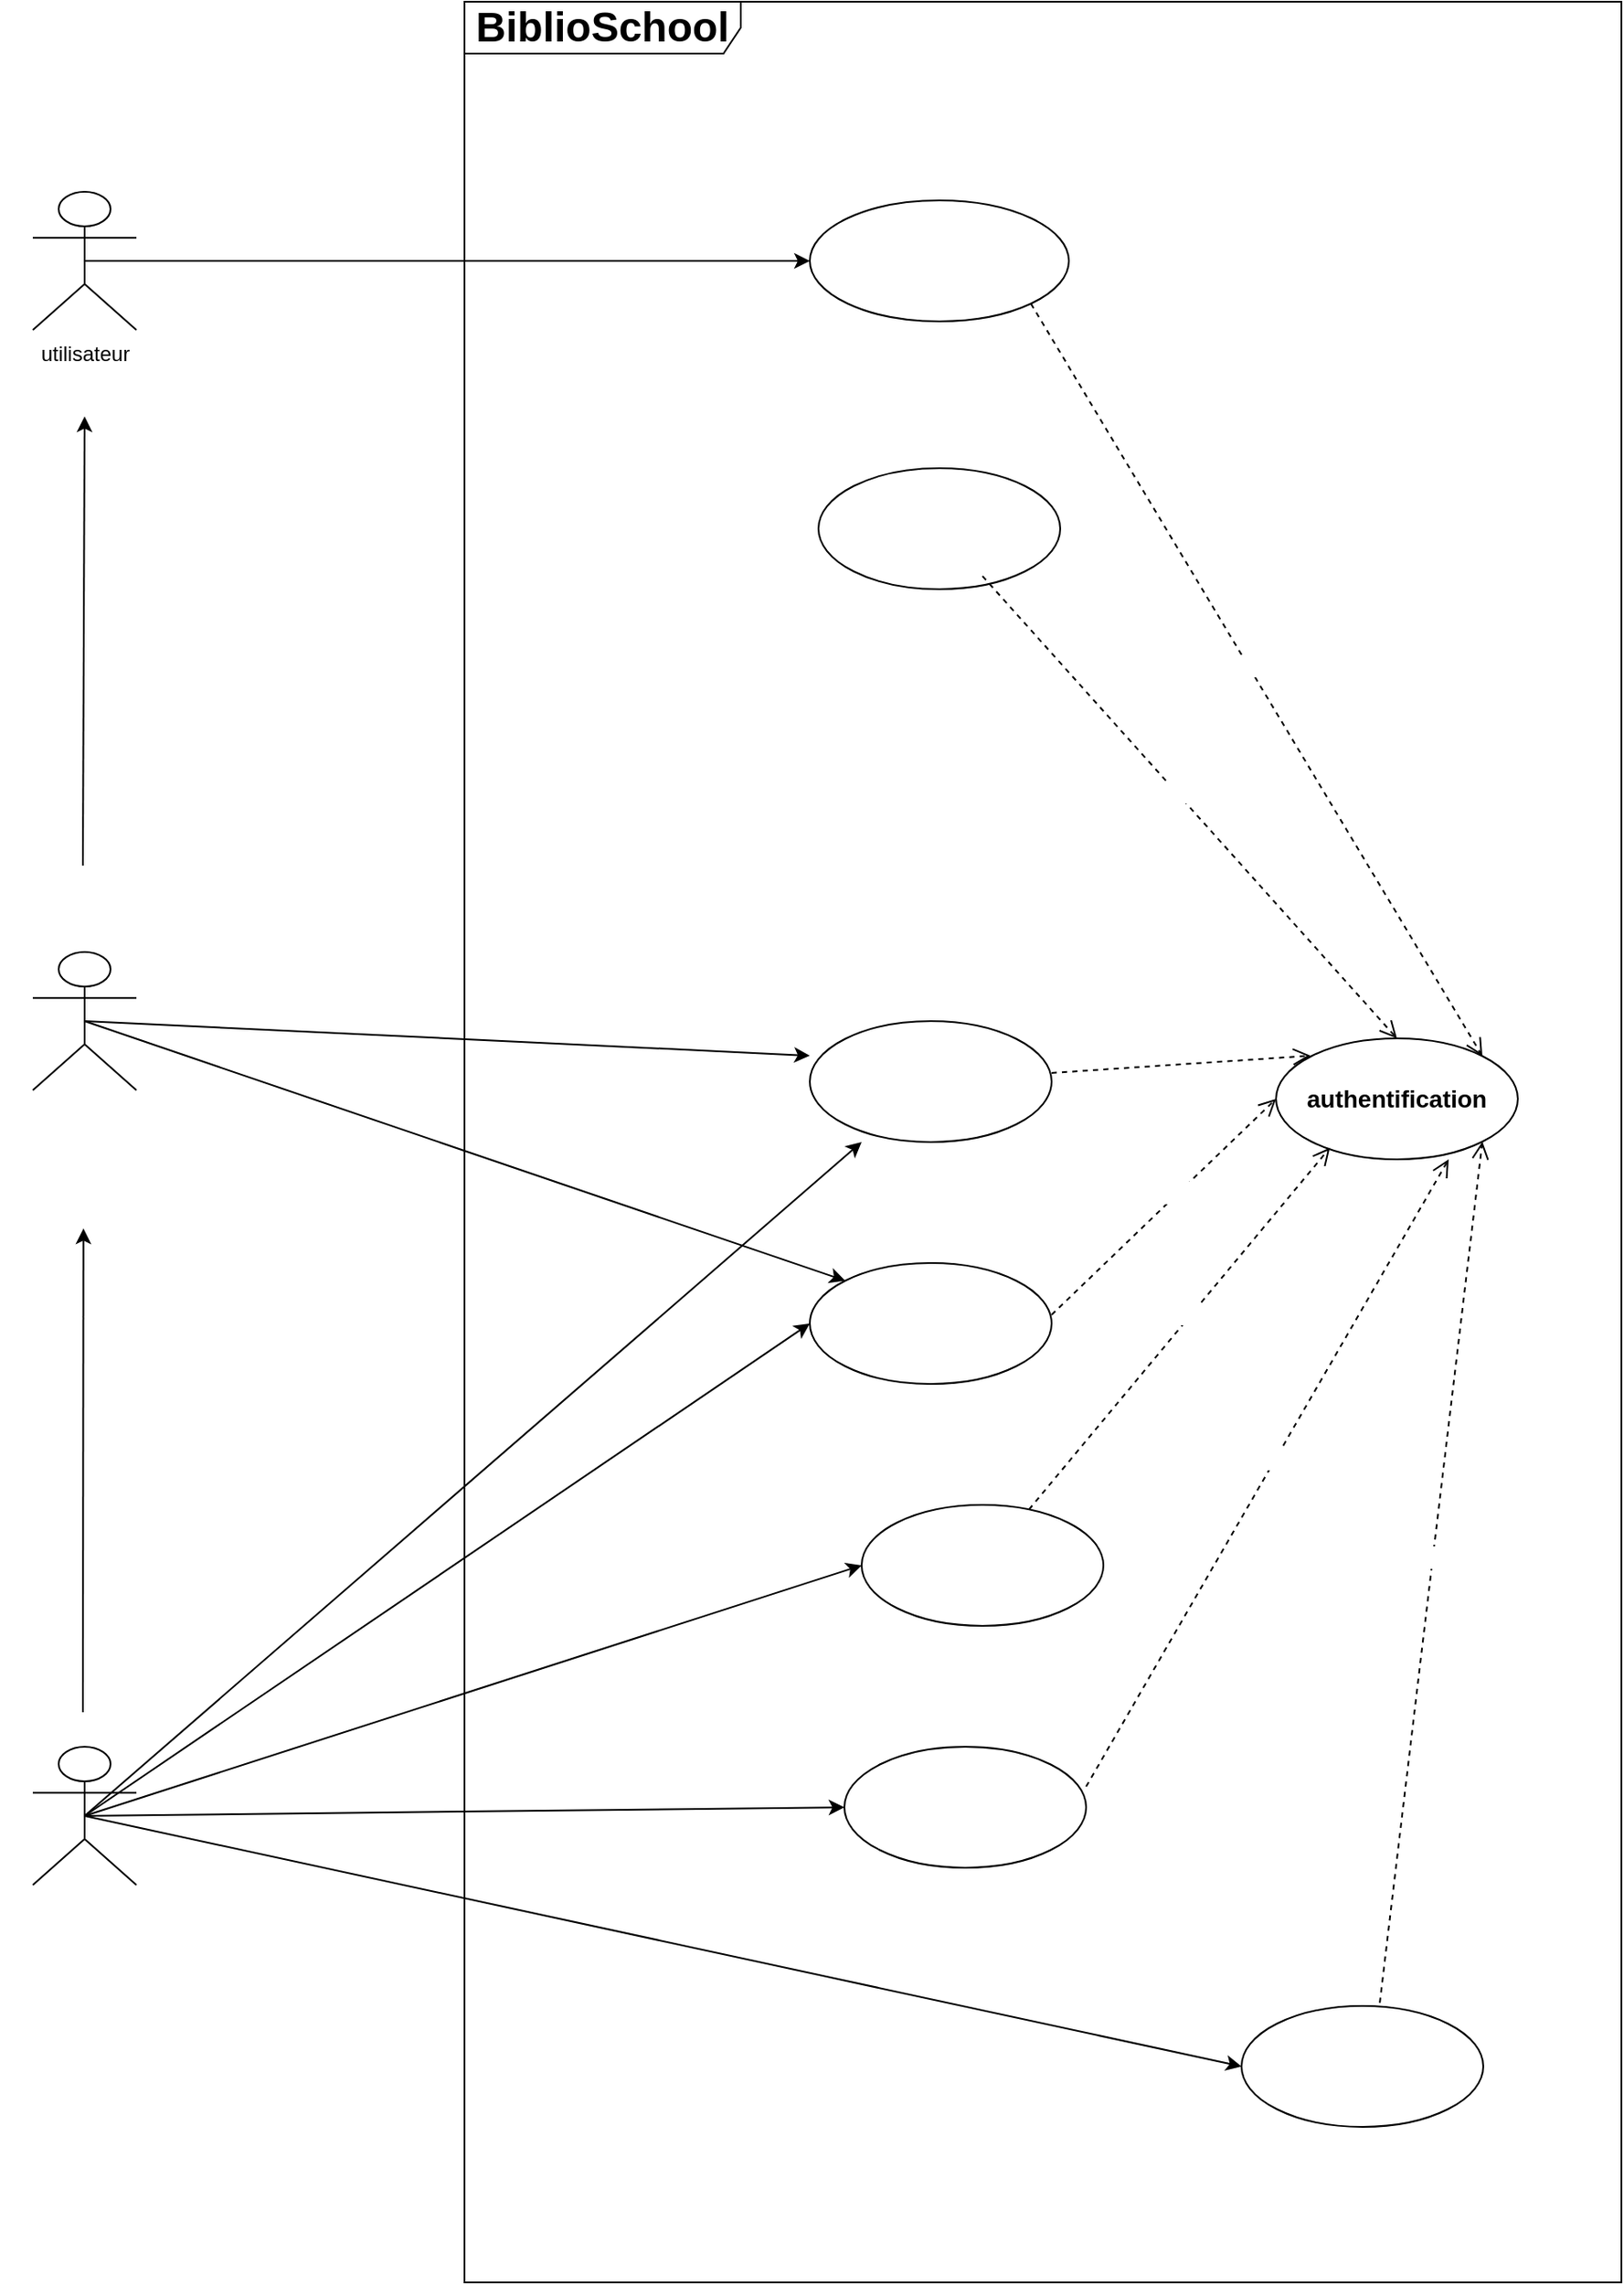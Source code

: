 <mxfile>
    <diagram id="x746CWpKRHHjiRlKkwTT" name="Page-1">
        <mxGraphModel dx="2531" dy="2409" grid="1" gridSize="10" guides="1" tooltips="1" connect="1" arrows="1" fold="1" page="0" pageScale="1" pageWidth="850" pageHeight="1100" math="0" shadow="0">
            <root>
                <mxCell id="0"/>
                <mxCell id="1" parent="0"/>
                <mxCell id="8" value="&lt;span data-lucid-content=&quot;{&amp;quot;t&amp;quot;:&amp;quot;BiblioSchool&amp;quot;,&amp;quot;m&amp;quot;:[{&amp;quot;s&amp;quot;:0,&amp;quot;n&amp;quot;:&amp;quot;p&amp;quot;,&amp;quot;v&amp;quot;:1.111},{&amp;quot;s&amp;quot;:0,&amp;quot;n&amp;quot;:&amp;quot;b&amp;quot;,&amp;quot;v&amp;quot;:true,&amp;quot;e&amp;quot;:12},{&amp;quot;s&amp;quot;:0,&amp;quot;n&amp;quot;:&amp;quot;s&amp;quot;,&amp;quot;v&amp;quot;:32,&amp;quot;e&amp;quot;:12}]}&quot; data-lucid-type=&quot;application/vnd.lucid.text&quot;&gt;&lt;span style=&quot;font-weight:bold;font-size:24px;&quot;&gt;BiblioSchool&lt;/span&gt;&lt;/span&gt;" style="shape=umlFrame;whiteSpace=wrap;html=1;width=160;height=30;movable=0;resizable=0;rotatable=0;deletable=0;editable=0;connectable=0;" vertex="1" parent="1">
                    <mxGeometry x="220" y="-430" width="670" height="1320" as="geometry"/>
                </mxCell>
                <mxCell id="42" style="edgeStyle=none;html=1;exitX=0.5;exitY=0.5;exitDx=0;exitDy=0;exitPerimeter=0;fontColor=#FFFFFF;" edge="1" parent="1" source="10">
                    <mxGeometry relative="1" as="geometry">
                        <mxPoint x="420" y="180" as="targetPoint"/>
                    </mxGeometry>
                </mxCell>
                <mxCell id="50" style="edgeStyle=none;html=1;exitX=0.5;exitY=0.5;exitDx=0;exitDy=0;exitPerimeter=0;entryX=0;entryY=0;entryDx=0;entryDy=0;fontColor=#FFFFFF;" edge="1" parent="1" source="10" target="25">
                    <mxGeometry relative="1" as="geometry"/>
                </mxCell>
                <mxCell id="10" value="&lt;span style=&quot;box-sizing: border-box; border: 0px solid; --tw-border-spacing-x: 0; --tw-border-spacing-y: 0; --tw-translate-x: 0; --tw-translate-y: 0; --tw-rotate: 0; --tw-skew-x: 0; --tw-skew-y: 0; --tw-scale-x: 1; --tw-scale-y: 1; --tw-pan-x: ; --tw-pan-y: ; --tw-pinch-zoom: ; --tw-scroll-snap-strictness: proximity; --tw-gradient-from-position: ; --tw-gradient-via-position: ; --tw-gradient-to-position: ; --tw-ordinal: ; --tw-slashed-zero: ; --tw-numeric-figure: ; --tw-numeric-spacing: ; --tw-numeric-fraction: ; --tw-ring-inset: ; --tw-ring-offset-width: 0px; --tw-ring-offset-color: #fff; --tw-ring-color: rgba(59,130,246,.5); --tw-ring-offset-shadow: 0 0 #0000; --tw-ring-shadow: 0 0 #0000; --tw-shadow: 0 0 #0000; --tw-shadow-colored: 0 0 #0000; --tw-blur: ; --tw-brightness: ; --tw-contrast: ; --tw-grayscale: ; --tw-hue-rotate: ; --tw-invert: ; --tw-saturate: ; --tw-sepia: ; --tw-drop-shadow: ; --tw-backdrop-blur: ; --tw-backdrop-brightness: ; --tw-backdrop-contrast: ; --tw-backdrop-grayscale: ; --tw-backdrop-hue-rotate: ; --tw-backdrop-invert: ; --tw-backdrop-opacity: ; --tw-backdrop-saturate: ; --tw-backdrop-sepia: ; --tw-contain-size: ; --tw-contain-layout: ; --tw-contain-paint: ; --tw-contain-style: ; font-weight: bolder; font-family: &amp;quot;Nunito Sans&amp;quot;, sans-serif; font-size: 14px; text-align: start;&quot;&gt;&lt;font style=&quot;&quot; color=&quot;#ffffff&quot;&gt;gérant &lt;/font&gt;&lt;/span&gt;" style="shape=umlActor;verticalLabelPosition=bottom;verticalAlign=top;html=1;" vertex="1" parent="1">
                    <mxGeometry x="-30" y="120" width="60" height="80" as="geometry"/>
                </mxCell>
                <mxCell id="41" style="edgeStyle=none;html=1;exitX=0.5;exitY=0.5;exitDx=0;exitDy=0;exitPerimeter=0;entryX=0;entryY=0.5;entryDx=0;entryDy=0;fontColor=#FFFFFF;" edge="1" parent="1" source="14" target="21">
                    <mxGeometry relative="1" as="geometry"/>
                </mxCell>
                <mxCell id="14" value="utilisateur" style="shape=umlActor;verticalLabelPosition=bottom;verticalAlign=top;html=1;" vertex="1" parent="1">
                    <mxGeometry x="-30" y="-320" width="60" height="80" as="geometry"/>
                </mxCell>
                <mxCell id="43" style="edgeStyle=none;html=1;exitX=0.5;exitY=0.5;exitDx=0;exitDy=0;exitPerimeter=0;fontColor=#FFFFFF;" edge="1" parent="1" source="15">
                    <mxGeometry relative="1" as="geometry">
                        <mxPoint x="450" y="230" as="targetPoint"/>
                    </mxGeometry>
                </mxCell>
                <mxCell id="44" style="edgeStyle=none;html=1;exitX=0.5;exitY=0.5;exitDx=0;exitDy=0;exitPerimeter=0;entryX=0;entryY=0.5;entryDx=0;entryDy=0;fontColor=#FFFFFF;" edge="1" parent="1" source="15" target="26">
                    <mxGeometry relative="1" as="geometry"/>
                </mxCell>
                <mxCell id="47" style="edgeStyle=none;html=1;exitX=0.5;exitY=0.5;exitDx=0;exitDy=0;exitPerimeter=0;entryX=0;entryY=0.5;entryDx=0;entryDy=0;fontColor=#FFFFFF;" edge="1" parent="1" source="15" target="45">
                    <mxGeometry relative="1" as="geometry"/>
                </mxCell>
                <mxCell id="48" style="edgeStyle=none;html=1;exitX=0.5;exitY=0.5;exitDx=0;exitDy=0;exitPerimeter=0;entryX=0;entryY=0.5;entryDx=0;entryDy=0;fontColor=#FFFFFF;" edge="1" parent="1" source="15" target="46">
                    <mxGeometry relative="1" as="geometry"/>
                </mxCell>
                <mxCell id="49" style="edgeStyle=none;html=1;exitX=0.5;exitY=0.5;exitDx=0;exitDy=0;exitPerimeter=0;entryX=0;entryY=0.5;entryDx=0;entryDy=0;fontColor=#FFFFFF;" edge="1" parent="1" source="15" target="25">
                    <mxGeometry relative="1" as="geometry"/>
                </mxCell>
                <mxCell id="15" value="&lt;span style=&quot;box-sizing: border-box; border: 0px solid; --tw-border-spacing-x: 0; --tw-border-spacing-y: 0; --tw-translate-x: 0; --tw-translate-y: 0; --tw-rotate: 0; --tw-skew-x: 0; --tw-skew-y: 0; --tw-scale-x: 1; --tw-scale-y: 1; --tw-pan-x: ; --tw-pan-y: ; --tw-pinch-zoom: ; --tw-scroll-snap-strictness: proximity; --tw-gradient-from-position: ; --tw-gradient-via-position: ; --tw-gradient-to-position: ; --tw-ordinal: ; --tw-slashed-zero: ; --tw-numeric-figure: ; --tw-numeric-spacing: ; --tw-numeric-fraction: ; --tw-ring-inset: ; --tw-ring-offset-width: 0px; --tw-ring-offset-color: #fff; --tw-ring-color: rgba(59,130,246,.5); --tw-ring-offset-shadow: 0 0 #0000; --tw-ring-shadow: 0 0 #0000; --tw-shadow: 0 0 #0000; --tw-shadow-colored: 0 0 #0000; --tw-blur: ; --tw-brightness: ; --tw-contrast: ; --tw-grayscale: ; --tw-hue-rotate: ; --tw-invert: ; --tw-saturate: ; --tw-sepia: ; --tw-drop-shadow: ; --tw-backdrop-blur: ; --tw-backdrop-brightness: ; --tw-backdrop-contrast: ; --tw-backdrop-grayscale: ; --tw-backdrop-hue-rotate: ; --tw-backdrop-invert: ; --tw-backdrop-opacity: ; --tw-backdrop-saturate: ; --tw-backdrop-sepia: ; --tw-contain-size: ; --tw-contain-layout: ; --tw-contain-paint: ; --tw-contain-style: ; font-weight: bolder; font-family: &amp;quot;Nunito Sans&amp;quot;, sans-serif; font-size: 14px; text-align: start;&quot;&gt;&lt;font style=&quot;&quot; color=&quot;#ffffff&quot;&gt;administrateur&lt;/font&gt;&lt;/span&gt;" style="shape=umlActor;verticalLabelPosition=bottom;verticalAlign=top;html=1;" vertex="1" parent="1">
                    <mxGeometry x="-30" y="580" width="60" height="80" as="geometry"/>
                </mxCell>
                <mxCell id="18" value="" style="endArrow=classic;html=1;" edge="1" parent="1">
                    <mxGeometry width="50" height="50" relative="1" as="geometry">
                        <mxPoint x="-1" y="70" as="sourcePoint"/>
                        <mxPoint y="-190" as="targetPoint"/>
                    </mxGeometry>
                </mxCell>
                <mxCell id="19" value="" style="endArrow=classic;html=1;" edge="1" parent="1">
                    <mxGeometry width="50" height="50" relative="1" as="geometry">
                        <mxPoint x="-1" y="560" as="sourcePoint"/>
                        <mxPoint x="-0.67" y="280" as="targetPoint"/>
                    </mxGeometry>
                </mxCell>
                <mxCell id="20" value="&lt;span data-lucid-content=&quot;{&amp;quot;t&amp;quot;:&amp;quot;authentification&amp;quot;,&amp;quot;m&amp;quot;:[{&amp;quot;s&amp;quot;:0,&amp;quot;n&amp;quot;:&amp;quot;s&amp;quot;,&amp;quot;v&amp;quot;:18.667,&amp;quot;e&amp;quot;:16},{&amp;quot;s&amp;quot;:0,&amp;quot;n&amp;quot;:&amp;quot;b&amp;quot;,&amp;quot;v&amp;quot;:true,&amp;quot;e&amp;quot;:16}]}&quot; data-lucid-type=&quot;application/vnd.lucid.text&quot;&gt;&lt;span style=&quot;font-weight:bold;font-size:14px;&quot;&gt;authentification&lt;/span&gt;&lt;/span&gt;" style="ellipse;whiteSpace=wrap;html=1;" vertex="1" parent="1">
                    <mxGeometry x="690" y="170" width="140" height="70" as="geometry"/>
                </mxCell>
                <mxCell id="21" value="&lt;span style=&quot;font-family: &amp;quot;Nunito Sans&amp;quot;, sans-serif; font-size: 14px; text-align: left;&quot;&gt;&lt;font style=&quot;&quot; color=&quot;#ffffff&quot;&gt;&amp;nbsp;voir la liste des livres disponibles&lt;/font&gt;&lt;/span&gt;&lt;span style=&quot;color: rgb(0, 0, 0); font-family: &amp;quot;Nunito Sans&amp;quot;, sans-serif; font-size: 14px; text-align: left; background-color: rgb(255, 255, 255);&quot;&gt;&lt;br&gt;&lt;/span&gt;" style="ellipse;whiteSpace=wrap;html=1;" vertex="1" parent="1">
                    <mxGeometry x="420" y="-315" width="150" height="70" as="geometry"/>
                </mxCell>
                <mxCell id="23" value="&lt;span style=&quot;font-family: &amp;quot;Nunito Sans&amp;quot;, sans-serif; font-size: 14px; text-align: left;&quot;&gt;&lt;font style=&quot;&quot; color=&quot;#ffffff&quot;&gt;réserver un livre&lt;/font&gt;&lt;/span&gt;" style="ellipse;whiteSpace=wrap;html=1;" vertex="1" parent="1">
                    <mxGeometry x="425" y="-160" width="140" height="70" as="geometry"/>
                </mxCell>
                <mxCell id="24" value="&lt;span style=&quot;font-family: &amp;quot;Nunito Sans&amp;quot;, sans-serif; font-size: 14px; text-align: left;&quot;&gt;&lt;font style=&quot;&quot; color=&quot;#ffffff&quot;&gt;suivre l'état des réservations&lt;/font&gt;&lt;/span&gt;" style="ellipse;whiteSpace=wrap;html=1;" vertex="1" parent="1">
                    <mxGeometry x="420" y="160" width="140" height="70" as="geometry"/>
                </mxCell>
                <mxCell id="25" value="&lt;span style=&quot;font-family: &amp;quot;Nunito Sans&amp;quot;, sans-serif; font-size: 14px; text-align: left;&quot;&gt;&lt;font style=&quot;&quot; color=&quot;#ffffff&quot;&gt;gérer les informations des livres&lt;/font&gt;&lt;/span&gt;" style="ellipse;whiteSpace=wrap;html=1;" vertex="1" parent="1">
                    <mxGeometry x="420" y="300" width="140" height="70" as="geometry"/>
                </mxCell>
                <mxCell id="26" value="&lt;span style=&quot;font-family: &amp;quot;Nunito Sans&amp;quot;, sans-serif; font-size: 14px; text-align: left;&quot;&gt;&lt;font style=&quot;&quot; color=&quot;#ffffff&quot;&gt;&amp;nbsp;gérer les utilisateurs&lt;/font&gt;&lt;/span&gt;" style="ellipse;whiteSpace=wrap;html=1;" vertex="1" parent="1">
                    <mxGeometry x="670" y="730" width="140" height="70" as="geometry"/>
                </mxCell>
                <mxCell id="45" value="&lt;span style=&quot;font-family: &amp;quot;Nunito Sans&amp;quot;, sans-serif; font-size: 14px; text-align: left;&quot;&gt;&lt;font style=&quot;&quot; color=&quot;#ffffff&quot;&gt;tags&amp;nbsp;&lt;/font&gt;&lt;/span&gt;" style="ellipse;whiteSpace=wrap;html=1;" vertex="1" parent="1">
                    <mxGeometry x="450" y="440" width="140" height="70" as="geometry"/>
                </mxCell>
                <mxCell id="46" value="&lt;span style=&quot;font-family: &amp;quot;Nunito Sans&amp;quot;, sans-serif; font-size: 14px; text-align: left;&quot;&gt;&lt;font style=&quot;&quot; color=&quot;#ffffff&quot;&gt;catégories&lt;/font&gt;&lt;/span&gt;" style="ellipse;whiteSpace=wrap;html=1;" vertex="1" parent="1">
                    <mxGeometry x="440" y="580" width="140" height="70" as="geometry"/>
                </mxCell>
                <mxCell id="51" value="extend" style="html=1;verticalAlign=bottom;endArrow=open;dashed=1;endSize=8;fontColor=#FFFFFF;exitX=1;exitY=1;exitDx=0;exitDy=0;entryX=1;entryY=0;entryDx=0;entryDy=0;" edge="1" parent="1" source="21" target="20">
                    <mxGeometry relative="1" as="geometry">
                        <mxPoint x="690" y="-50" as="sourcePoint"/>
                        <mxPoint x="730" as="targetPoint"/>
                    </mxGeometry>
                </mxCell>
                <mxCell id="53" value="include" style="html=1;verticalAlign=bottom;endArrow=open;dashed=1;endSize=8;fontColor=#FFFFFF;exitX=1;exitY=1;exitDx=0;exitDy=0;entryX=0.5;entryY=0;entryDx=0;entryDy=0;" edge="1" parent="1" target="20">
                    <mxGeometry relative="1" as="geometry">
                        <mxPoint x="519.998" y="-97.555" as="sourcePoint"/>
                        <mxPoint x="760" y="90" as="targetPoint"/>
                    </mxGeometry>
                </mxCell>
                <mxCell id="54" value="include" style="html=1;verticalAlign=bottom;endArrow=open;dashed=1;endSize=8;fontColor=#FFFFFF;exitX=1;exitY=1;exitDx=0;exitDy=0;entryX=0;entryY=0.5;entryDx=0;entryDy=0;" edge="1" parent="1" target="20">
                    <mxGeometry relative="1" as="geometry">
                        <mxPoint x="559.998" y="329.995" as="sourcePoint"/>
                        <mxPoint x="780" y="130" as="targetPoint"/>
                    </mxGeometry>
                </mxCell>
                <mxCell id="55" value="include" style="html=1;verticalAlign=bottom;endArrow=open;dashed=1;endSize=8;fontColor=#FFFFFF;exitX=1;exitY=1;exitDx=0;exitDy=0;" edge="1" parent="1">
                    <mxGeometry x="-0.004" relative="1" as="geometry">
                        <mxPoint x="559.998" y="189.995" as="sourcePoint"/>
                        <mxPoint x="710" y="180" as="targetPoint"/>
                        <mxPoint as="offset"/>
                    </mxGeometry>
                </mxCell>
                <mxCell id="56" value="include" style="html=1;verticalAlign=bottom;endArrow=open;dashed=1;endSize=8;fontColor=#FFFFFF;entryX=0.223;entryY=0.904;entryDx=0;entryDy=0;entryPerimeter=0;" edge="1" parent="1" source="45" target="20">
                    <mxGeometry relative="1" as="geometry">
                        <mxPoint x="564.998" y="419.995" as="sourcePoint"/>
                        <mxPoint x="820" y="140" as="targetPoint"/>
                    </mxGeometry>
                </mxCell>
                <mxCell id="58" value="include" style="html=1;verticalAlign=bottom;endArrow=open;dashed=1;endSize=8;fontColor=#FFFFFF;entryX=0.714;entryY=1;entryDx=0;entryDy=0;entryPerimeter=0;" edge="1" parent="1" target="20">
                    <mxGeometry relative="1" as="geometry">
                        <mxPoint x="580.0" y="603.061" as="sourcePoint"/>
                        <mxPoint x="851.37" y="300" as="targetPoint"/>
                    </mxGeometry>
                </mxCell>
                <mxCell id="59" value="include" style="html=1;verticalAlign=bottom;endArrow=open;dashed=1;endSize=8;fontColor=#FFFFFF;exitX=0.572;exitY=-0.026;exitDx=0;exitDy=0;exitPerimeter=0;entryX=1;entryY=1;entryDx=0;entryDy=0;" edge="1" parent="1" source="26" target="20">
                    <mxGeometry relative="1" as="geometry">
                        <mxPoint x="720.0" y="730.001" as="sourcePoint"/>
                        <mxPoint x="870" y="340" as="targetPoint"/>
                    </mxGeometry>
                </mxCell>
            </root>
        </mxGraphModel>
    </diagram>
</mxfile>